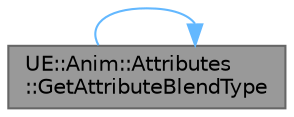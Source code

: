 digraph "UE::Anim::Attributes::GetAttributeBlendType"
{
 // INTERACTIVE_SVG=YES
 // LATEX_PDF_SIZE
  bgcolor="transparent";
  edge [fontname=Helvetica,fontsize=10,labelfontname=Helvetica,labelfontsize=10];
  node [fontname=Helvetica,fontsize=10,shape=box,height=0.2,width=0.4];
  rankdir="LR";
  Node1 [id="Node000001",label="UE::Anim::Attributes\l::GetAttributeBlendType",height=0.2,width=0.4,color="gray40", fillcolor="grey60", style="filled", fontcolor="black",tooltip="Helper functionality to retrieve the correct blend type (from UAnimationSettings) for the provided at..."];
  Node1 -> Node1 [id="edge1_Node000001_Node000001",color="steelblue1",style="solid",tooltip=" "];
}
